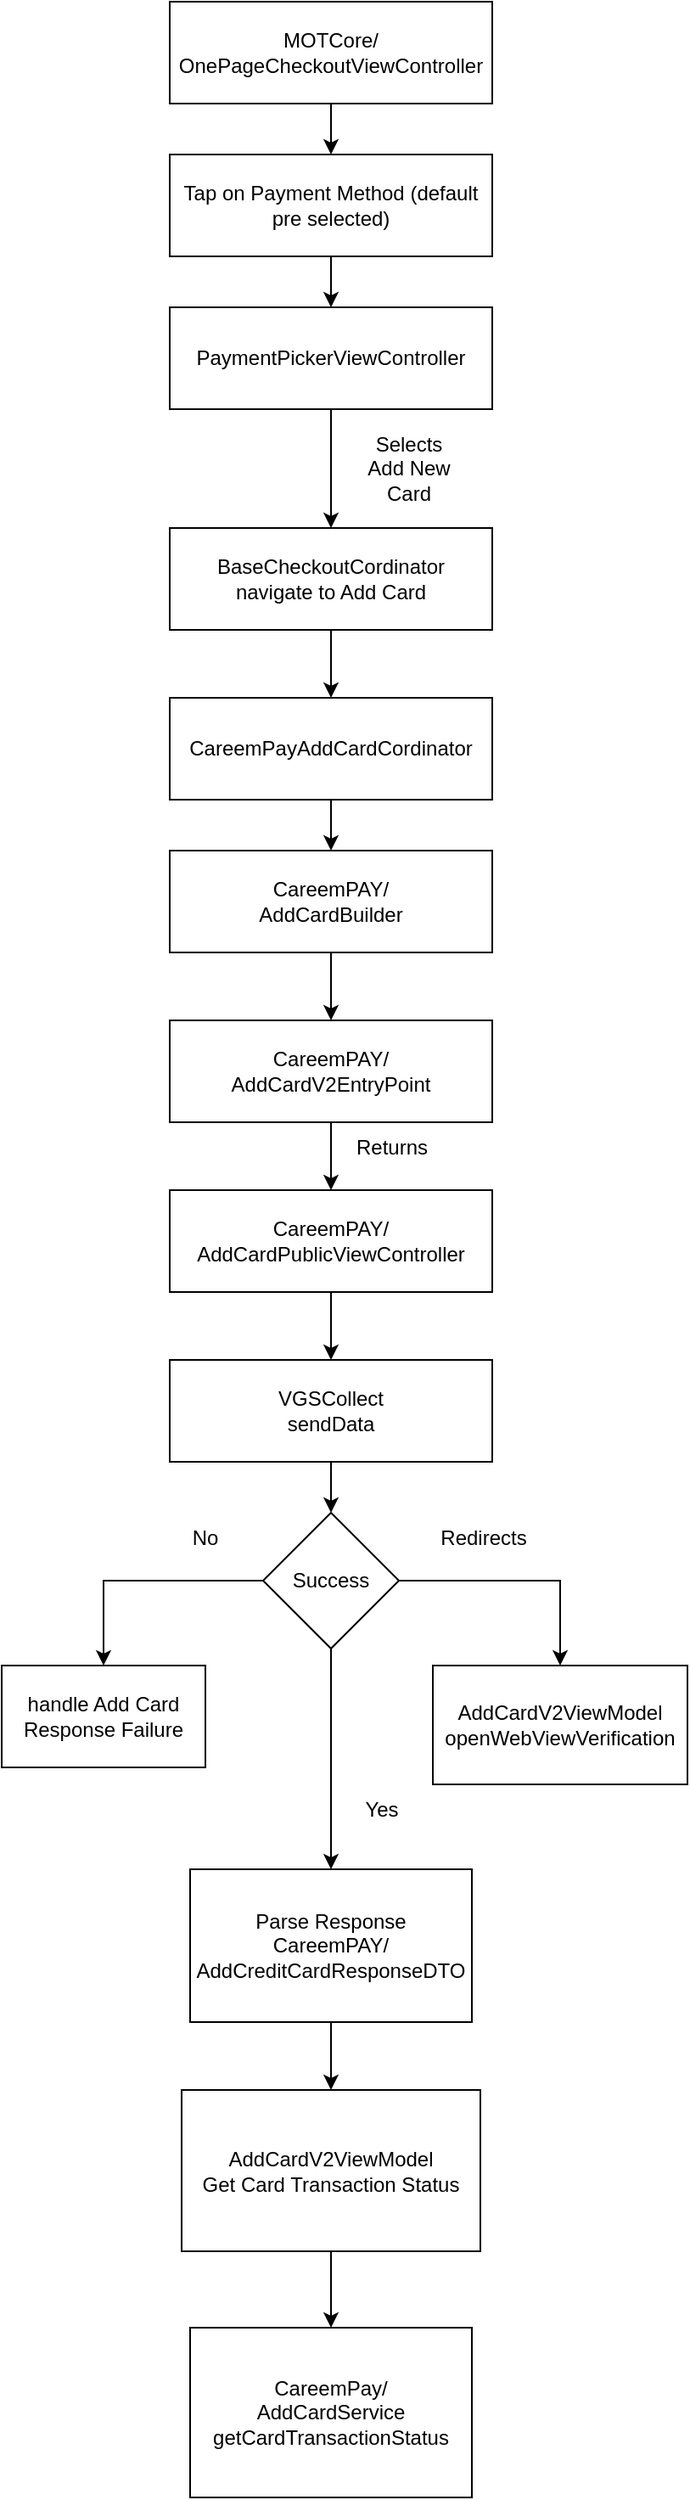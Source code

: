 <mxfile version="20.0.3" type="github">
  <diagram id="C5RBs43oDa-KdzZeNtuy" name="Page-1">
    <mxGraphModel dx="1018" dy="631" grid="1" gridSize="10" guides="1" tooltips="1" connect="1" arrows="1" fold="1" page="1" pageScale="1" pageWidth="827" pageHeight="1169" math="0" shadow="0">
      <root>
        <mxCell id="WIyWlLk6GJQsqaUBKTNV-0" />
        <mxCell id="WIyWlLk6GJQsqaUBKTNV-1" parent="WIyWlLk6GJQsqaUBKTNV-0" />
        <mxCell id="vts-EEr2qQ9dwkxw_lzQ-5" value="" style="edgeStyle=orthogonalEdgeStyle;rounded=0;orthogonalLoop=1;jettySize=auto;html=1;" edge="1" parent="WIyWlLk6GJQsqaUBKTNV-1" source="vts-EEr2qQ9dwkxw_lzQ-0" target="vts-EEr2qQ9dwkxw_lzQ-4">
          <mxGeometry relative="1" as="geometry" />
        </mxCell>
        <mxCell id="vts-EEr2qQ9dwkxw_lzQ-0" value="Tap on Payment Method (default pre selected)" style="rounded=0;whiteSpace=wrap;html=1;" vertex="1" parent="WIyWlLk6GJQsqaUBKTNV-1">
          <mxGeometry x="319" y="120" width="190" height="60" as="geometry" />
        </mxCell>
        <mxCell id="vts-EEr2qQ9dwkxw_lzQ-3" value="" style="edgeStyle=orthogonalEdgeStyle;rounded=0;orthogonalLoop=1;jettySize=auto;html=1;" edge="1" parent="WIyWlLk6GJQsqaUBKTNV-1" source="vts-EEr2qQ9dwkxw_lzQ-1" target="vts-EEr2qQ9dwkxw_lzQ-0">
          <mxGeometry relative="1" as="geometry" />
        </mxCell>
        <mxCell id="vts-EEr2qQ9dwkxw_lzQ-1" value="MOTCore/&lt;br&gt;OnePageCheckoutViewController&lt;br&gt;" style="rounded=0;whiteSpace=wrap;html=1;" vertex="1" parent="WIyWlLk6GJQsqaUBKTNV-1">
          <mxGeometry x="319" y="30" width="190" height="60" as="geometry" />
        </mxCell>
        <mxCell id="vts-EEr2qQ9dwkxw_lzQ-7" value="" style="edgeStyle=orthogonalEdgeStyle;rounded=0;orthogonalLoop=1;jettySize=auto;html=1;" edge="1" parent="WIyWlLk6GJQsqaUBKTNV-1" source="vts-EEr2qQ9dwkxw_lzQ-4" target="vts-EEr2qQ9dwkxw_lzQ-6">
          <mxGeometry relative="1" as="geometry" />
        </mxCell>
        <mxCell id="vts-EEr2qQ9dwkxw_lzQ-4" value="PaymentPickerViewController" style="rounded=0;whiteSpace=wrap;html=1;" vertex="1" parent="WIyWlLk6GJQsqaUBKTNV-1">
          <mxGeometry x="319" y="210" width="190" height="60" as="geometry" />
        </mxCell>
        <mxCell id="vts-EEr2qQ9dwkxw_lzQ-10" value="" style="edgeStyle=orthogonalEdgeStyle;rounded=0;orthogonalLoop=1;jettySize=auto;html=1;" edge="1" parent="WIyWlLk6GJQsqaUBKTNV-1" source="vts-EEr2qQ9dwkxw_lzQ-6" target="vts-EEr2qQ9dwkxw_lzQ-9">
          <mxGeometry relative="1" as="geometry" />
        </mxCell>
        <mxCell id="vts-EEr2qQ9dwkxw_lzQ-6" value="BaseCheckoutCordinator&lt;br&gt;navigate to Add Card" style="rounded=0;whiteSpace=wrap;html=1;" vertex="1" parent="WIyWlLk6GJQsqaUBKTNV-1">
          <mxGeometry x="319" y="340" width="190" height="60" as="geometry" />
        </mxCell>
        <mxCell id="vts-EEr2qQ9dwkxw_lzQ-8" value="Selects Add New Card" style="text;html=1;strokeColor=none;fillColor=none;align=center;verticalAlign=middle;whiteSpace=wrap;rounded=0;" vertex="1" parent="WIyWlLk6GJQsqaUBKTNV-1">
          <mxGeometry x="430" y="290" width="60" height="30" as="geometry" />
        </mxCell>
        <mxCell id="vts-EEr2qQ9dwkxw_lzQ-13" value="" style="edgeStyle=orthogonalEdgeStyle;rounded=0;orthogonalLoop=1;jettySize=auto;html=1;" edge="1" parent="WIyWlLk6GJQsqaUBKTNV-1" source="vts-EEr2qQ9dwkxw_lzQ-9" target="vts-EEr2qQ9dwkxw_lzQ-12">
          <mxGeometry relative="1" as="geometry" />
        </mxCell>
        <mxCell id="vts-EEr2qQ9dwkxw_lzQ-9" value="CareemPayAddCardCordinator" style="rounded=0;whiteSpace=wrap;html=1;" vertex="1" parent="WIyWlLk6GJQsqaUBKTNV-1">
          <mxGeometry x="319" y="440" width="190" height="60" as="geometry" />
        </mxCell>
        <mxCell id="vts-EEr2qQ9dwkxw_lzQ-15" value="" style="edgeStyle=orthogonalEdgeStyle;rounded=0;orthogonalLoop=1;jettySize=auto;html=1;" edge="1" parent="WIyWlLk6GJQsqaUBKTNV-1" source="vts-EEr2qQ9dwkxw_lzQ-12" target="vts-EEr2qQ9dwkxw_lzQ-14">
          <mxGeometry relative="1" as="geometry" />
        </mxCell>
        <mxCell id="vts-EEr2qQ9dwkxw_lzQ-12" value="CareemPAY/&lt;br&gt;AddCardBuilder" style="rounded=0;whiteSpace=wrap;html=1;" vertex="1" parent="WIyWlLk6GJQsqaUBKTNV-1">
          <mxGeometry x="319" y="530" width="190" height="60" as="geometry" />
        </mxCell>
        <mxCell id="vts-EEr2qQ9dwkxw_lzQ-19" value="" style="edgeStyle=orthogonalEdgeStyle;rounded=0;orthogonalLoop=1;jettySize=auto;html=1;" edge="1" parent="WIyWlLk6GJQsqaUBKTNV-1" source="vts-EEr2qQ9dwkxw_lzQ-14" target="vts-EEr2qQ9dwkxw_lzQ-18">
          <mxGeometry relative="1" as="geometry" />
        </mxCell>
        <mxCell id="vts-EEr2qQ9dwkxw_lzQ-14" value="CareemPAY/&lt;br&gt;AddCardV2EntryPoint" style="rounded=0;whiteSpace=wrap;html=1;" vertex="1" parent="WIyWlLk6GJQsqaUBKTNV-1">
          <mxGeometry x="319" y="630" width="190" height="60" as="geometry" />
        </mxCell>
        <mxCell id="vts-EEr2qQ9dwkxw_lzQ-23" value="" style="edgeStyle=orthogonalEdgeStyle;rounded=0;orthogonalLoop=1;jettySize=auto;html=1;" edge="1" parent="WIyWlLk6GJQsqaUBKTNV-1" source="vts-EEr2qQ9dwkxw_lzQ-18" target="vts-EEr2qQ9dwkxw_lzQ-22">
          <mxGeometry relative="1" as="geometry" />
        </mxCell>
        <mxCell id="vts-EEr2qQ9dwkxw_lzQ-18" value="CareemPAY/&lt;br&gt;AddCardPublicViewController" style="rounded=0;whiteSpace=wrap;html=1;" vertex="1" parent="WIyWlLk6GJQsqaUBKTNV-1">
          <mxGeometry x="319" y="730" width="190" height="60" as="geometry" />
        </mxCell>
        <mxCell id="vts-EEr2qQ9dwkxw_lzQ-20" value="Returns" style="text;html=1;strokeColor=none;fillColor=none;align=center;verticalAlign=middle;whiteSpace=wrap;rounded=0;" vertex="1" parent="WIyWlLk6GJQsqaUBKTNV-1">
          <mxGeometry x="420" y="690" width="60" height="30" as="geometry" />
        </mxCell>
        <mxCell id="vts-EEr2qQ9dwkxw_lzQ-25" value="" style="edgeStyle=orthogonalEdgeStyle;rounded=0;orthogonalLoop=1;jettySize=auto;html=1;" edge="1" parent="WIyWlLk6GJQsqaUBKTNV-1" source="vts-EEr2qQ9dwkxw_lzQ-22" target="vts-EEr2qQ9dwkxw_lzQ-24">
          <mxGeometry relative="1" as="geometry" />
        </mxCell>
        <mxCell id="vts-EEr2qQ9dwkxw_lzQ-22" value="VGSCollect&lt;br&gt;sendData" style="rounded=0;whiteSpace=wrap;html=1;" vertex="1" parent="WIyWlLk6GJQsqaUBKTNV-1">
          <mxGeometry x="319" y="830" width="190" height="60" as="geometry" />
        </mxCell>
        <mxCell id="vts-EEr2qQ9dwkxw_lzQ-27" value="" style="edgeStyle=orthogonalEdgeStyle;rounded=0;orthogonalLoop=1;jettySize=auto;html=1;" edge="1" parent="WIyWlLk6GJQsqaUBKTNV-1" source="vts-EEr2qQ9dwkxw_lzQ-24" target="vts-EEr2qQ9dwkxw_lzQ-26">
          <mxGeometry relative="1" as="geometry" />
        </mxCell>
        <mxCell id="vts-EEr2qQ9dwkxw_lzQ-30" value="" style="edgeStyle=orthogonalEdgeStyle;rounded=0;orthogonalLoop=1;jettySize=auto;html=1;" edge="1" parent="WIyWlLk6GJQsqaUBKTNV-1" source="vts-EEr2qQ9dwkxw_lzQ-24" target="vts-EEr2qQ9dwkxw_lzQ-29">
          <mxGeometry relative="1" as="geometry" />
        </mxCell>
        <mxCell id="vts-EEr2qQ9dwkxw_lzQ-35" value="" style="edgeStyle=orthogonalEdgeStyle;rounded=0;orthogonalLoop=1;jettySize=auto;html=1;" edge="1" parent="WIyWlLk6GJQsqaUBKTNV-1" source="vts-EEr2qQ9dwkxw_lzQ-24" target="vts-EEr2qQ9dwkxw_lzQ-34">
          <mxGeometry relative="1" as="geometry" />
        </mxCell>
        <mxCell id="vts-EEr2qQ9dwkxw_lzQ-24" value="Success" style="rhombus;whiteSpace=wrap;html=1;rounded=0;" vertex="1" parent="WIyWlLk6GJQsqaUBKTNV-1">
          <mxGeometry x="374" y="920" width="80" height="80" as="geometry" />
        </mxCell>
        <mxCell id="vts-EEr2qQ9dwkxw_lzQ-26" value="handle Add Card Response Failure" style="whiteSpace=wrap;html=1;rounded=0;" vertex="1" parent="WIyWlLk6GJQsqaUBKTNV-1">
          <mxGeometry x="220" y="1010" width="120" height="60" as="geometry" />
        </mxCell>
        <mxCell id="vts-EEr2qQ9dwkxw_lzQ-28" value="No" style="text;html=1;strokeColor=none;fillColor=none;align=center;verticalAlign=middle;whiteSpace=wrap;rounded=0;" vertex="1" parent="WIyWlLk6GJQsqaUBKTNV-1">
          <mxGeometry x="310" y="920" width="60" height="30" as="geometry" />
        </mxCell>
        <mxCell id="vts-EEr2qQ9dwkxw_lzQ-38" value="" style="edgeStyle=orthogonalEdgeStyle;rounded=0;orthogonalLoop=1;jettySize=auto;html=1;" edge="1" parent="WIyWlLk6GJQsqaUBKTNV-1" source="vts-EEr2qQ9dwkxw_lzQ-29" target="vts-EEr2qQ9dwkxw_lzQ-37">
          <mxGeometry relative="1" as="geometry" />
        </mxCell>
        <mxCell id="vts-EEr2qQ9dwkxw_lzQ-29" value="Parse Response&lt;br&gt;CareemPAY/&lt;br&gt;AddCreditCardResponseDTO" style="whiteSpace=wrap;html=1;rounded=0;" vertex="1" parent="WIyWlLk6GJQsqaUBKTNV-1">
          <mxGeometry x="331" y="1130" width="166" height="90" as="geometry" />
        </mxCell>
        <mxCell id="vts-EEr2qQ9dwkxw_lzQ-31" value="Yes" style="text;html=1;strokeColor=none;fillColor=none;align=center;verticalAlign=middle;whiteSpace=wrap;rounded=0;" vertex="1" parent="WIyWlLk6GJQsqaUBKTNV-1">
          <mxGeometry x="414" y="1080" width="60" height="30" as="geometry" />
        </mxCell>
        <mxCell id="vts-EEr2qQ9dwkxw_lzQ-34" value="AddCardV2ViewModel&lt;br&gt;openWebViewVerification" style="whiteSpace=wrap;html=1;rounded=0;" vertex="1" parent="WIyWlLk6GJQsqaUBKTNV-1">
          <mxGeometry x="474" y="1010" width="150" height="70" as="geometry" />
        </mxCell>
        <mxCell id="vts-EEr2qQ9dwkxw_lzQ-36" value="Redirects" style="text;html=1;strokeColor=none;fillColor=none;align=center;verticalAlign=middle;whiteSpace=wrap;rounded=0;" vertex="1" parent="WIyWlLk6GJQsqaUBKTNV-1">
          <mxGeometry x="474" y="920" width="60" height="30" as="geometry" />
        </mxCell>
        <mxCell id="vts-EEr2qQ9dwkxw_lzQ-42" value="" style="edgeStyle=orthogonalEdgeStyle;rounded=0;orthogonalLoop=1;jettySize=auto;html=1;" edge="1" parent="WIyWlLk6GJQsqaUBKTNV-1" source="vts-EEr2qQ9dwkxw_lzQ-37" target="vts-EEr2qQ9dwkxw_lzQ-41">
          <mxGeometry relative="1" as="geometry" />
        </mxCell>
        <mxCell id="vts-EEr2qQ9dwkxw_lzQ-37" value="AddCardV2ViewModel&lt;br&gt;Get Card Transaction Status" style="whiteSpace=wrap;html=1;rounded=0;" vertex="1" parent="WIyWlLk6GJQsqaUBKTNV-1">
          <mxGeometry x="326" y="1260" width="176" height="95" as="geometry" />
        </mxCell>
        <mxCell id="vts-EEr2qQ9dwkxw_lzQ-41" value="CareemPay/&lt;br&gt;AddCardService&lt;br&gt;getCardTransactionStatus" style="whiteSpace=wrap;html=1;rounded=0;" vertex="1" parent="WIyWlLk6GJQsqaUBKTNV-1">
          <mxGeometry x="331" y="1400" width="166" height="100" as="geometry" />
        </mxCell>
      </root>
    </mxGraphModel>
  </diagram>
</mxfile>
